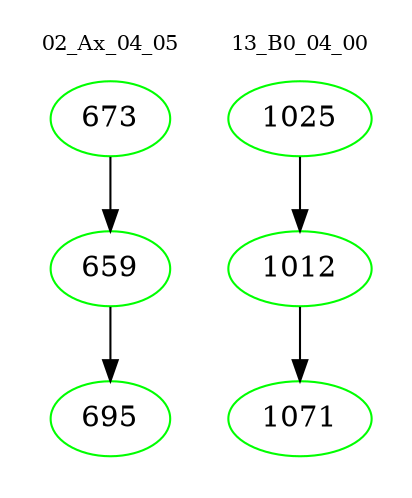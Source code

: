 digraph{
subgraph cluster_0 {
color = white
label = "02_Ax_04_05";
fontsize=10;
T0_673 [label="673", color="green"]
T0_673 -> T0_659 [color="black"]
T0_659 [label="659", color="green"]
T0_659 -> T0_695 [color="black"]
T0_695 [label="695", color="green"]
}
subgraph cluster_1 {
color = white
label = "13_B0_04_00";
fontsize=10;
T1_1025 [label="1025", color="green"]
T1_1025 -> T1_1012 [color="black"]
T1_1012 [label="1012", color="green"]
T1_1012 -> T1_1071 [color="black"]
T1_1071 [label="1071", color="green"]
}
}

